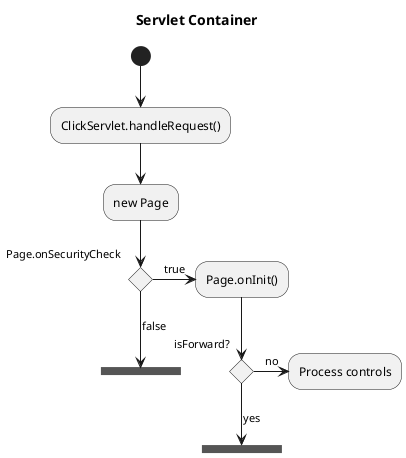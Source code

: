 {
  "sha1": "q4ow5ayp7fn402vrcv96775devyo283",
  "insertion": {
    "when": "2024-06-04T17:28:42.050Z",
    "user": "plantuml@gmail.com"
  }
}
@startuml

'http://click.sourceforge.net/images/activity-diagram-small.png
title Servlet Container

(*) --> "ClickServlet.handleRequest()"
--> "new Page"

if "Page.onSecurityCheck" then
  ->[true] "Page.onInit()"
  
  if "isForward?" then
   ->[no] "Process controls"
  else
   -->[yes] ===Y1===
  endif
  
else
  -->[false] ===Y2===
endif


@enduml
